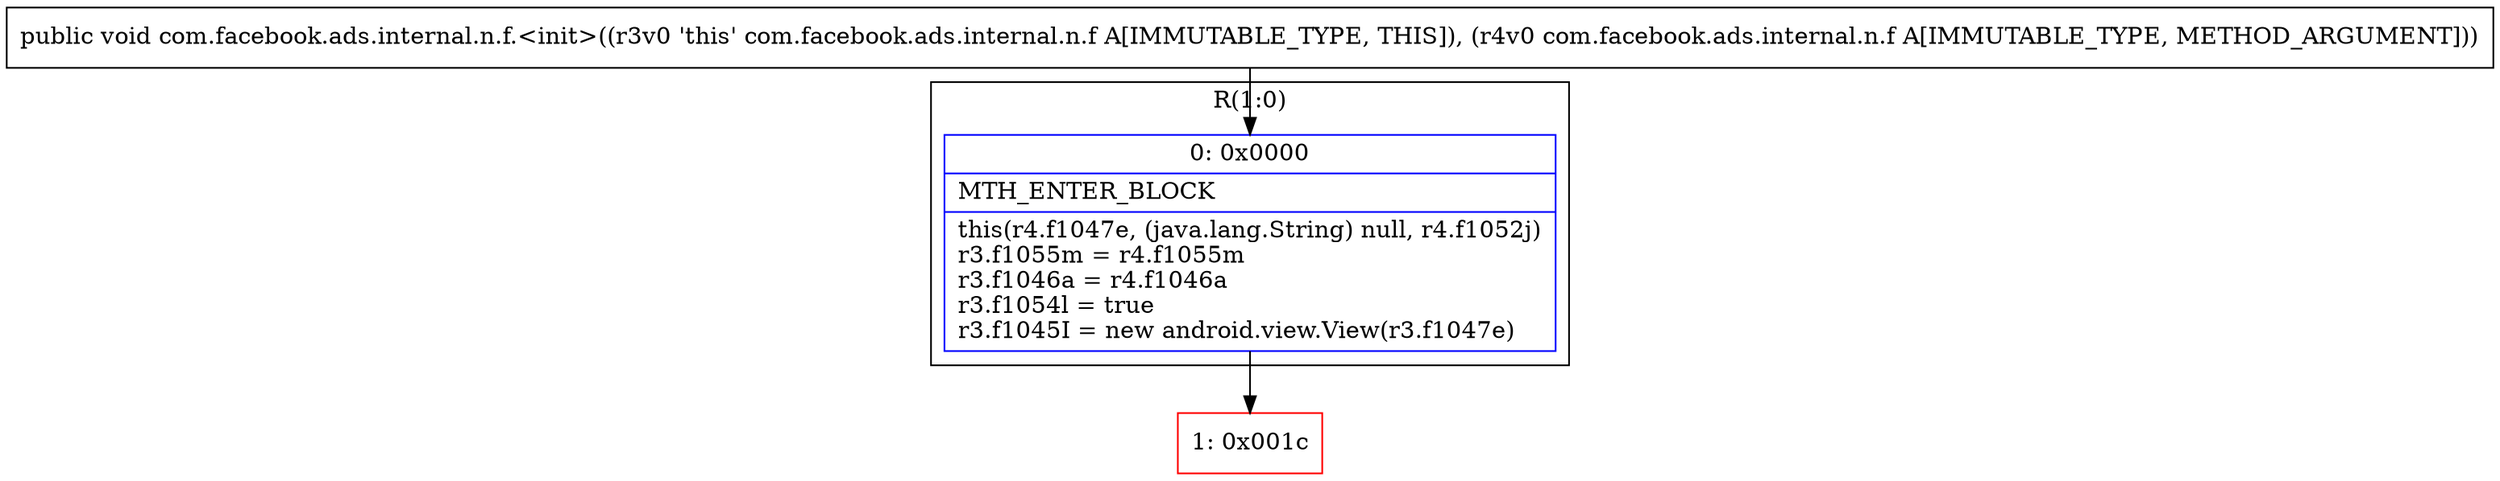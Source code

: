 digraph "CFG forcom.facebook.ads.internal.n.f.\<init\>(Lcom\/facebook\/ads\/internal\/n\/f;)V" {
subgraph cluster_Region_1172672528 {
label = "R(1:0)";
node [shape=record,color=blue];
Node_0 [shape=record,label="{0\:\ 0x0000|MTH_ENTER_BLOCK\l|this(r4.f1047e, (java.lang.String) null, r4.f1052j)\lr3.f1055m = r4.f1055m\lr3.f1046a = r4.f1046a\lr3.f1054l = true\lr3.f1045I = new android.view.View(r3.f1047e)\l}"];
}
Node_1 [shape=record,color=red,label="{1\:\ 0x001c}"];
MethodNode[shape=record,label="{public void com.facebook.ads.internal.n.f.\<init\>((r3v0 'this' com.facebook.ads.internal.n.f A[IMMUTABLE_TYPE, THIS]), (r4v0 com.facebook.ads.internal.n.f A[IMMUTABLE_TYPE, METHOD_ARGUMENT])) }"];
MethodNode -> Node_0;
Node_0 -> Node_1;
}

